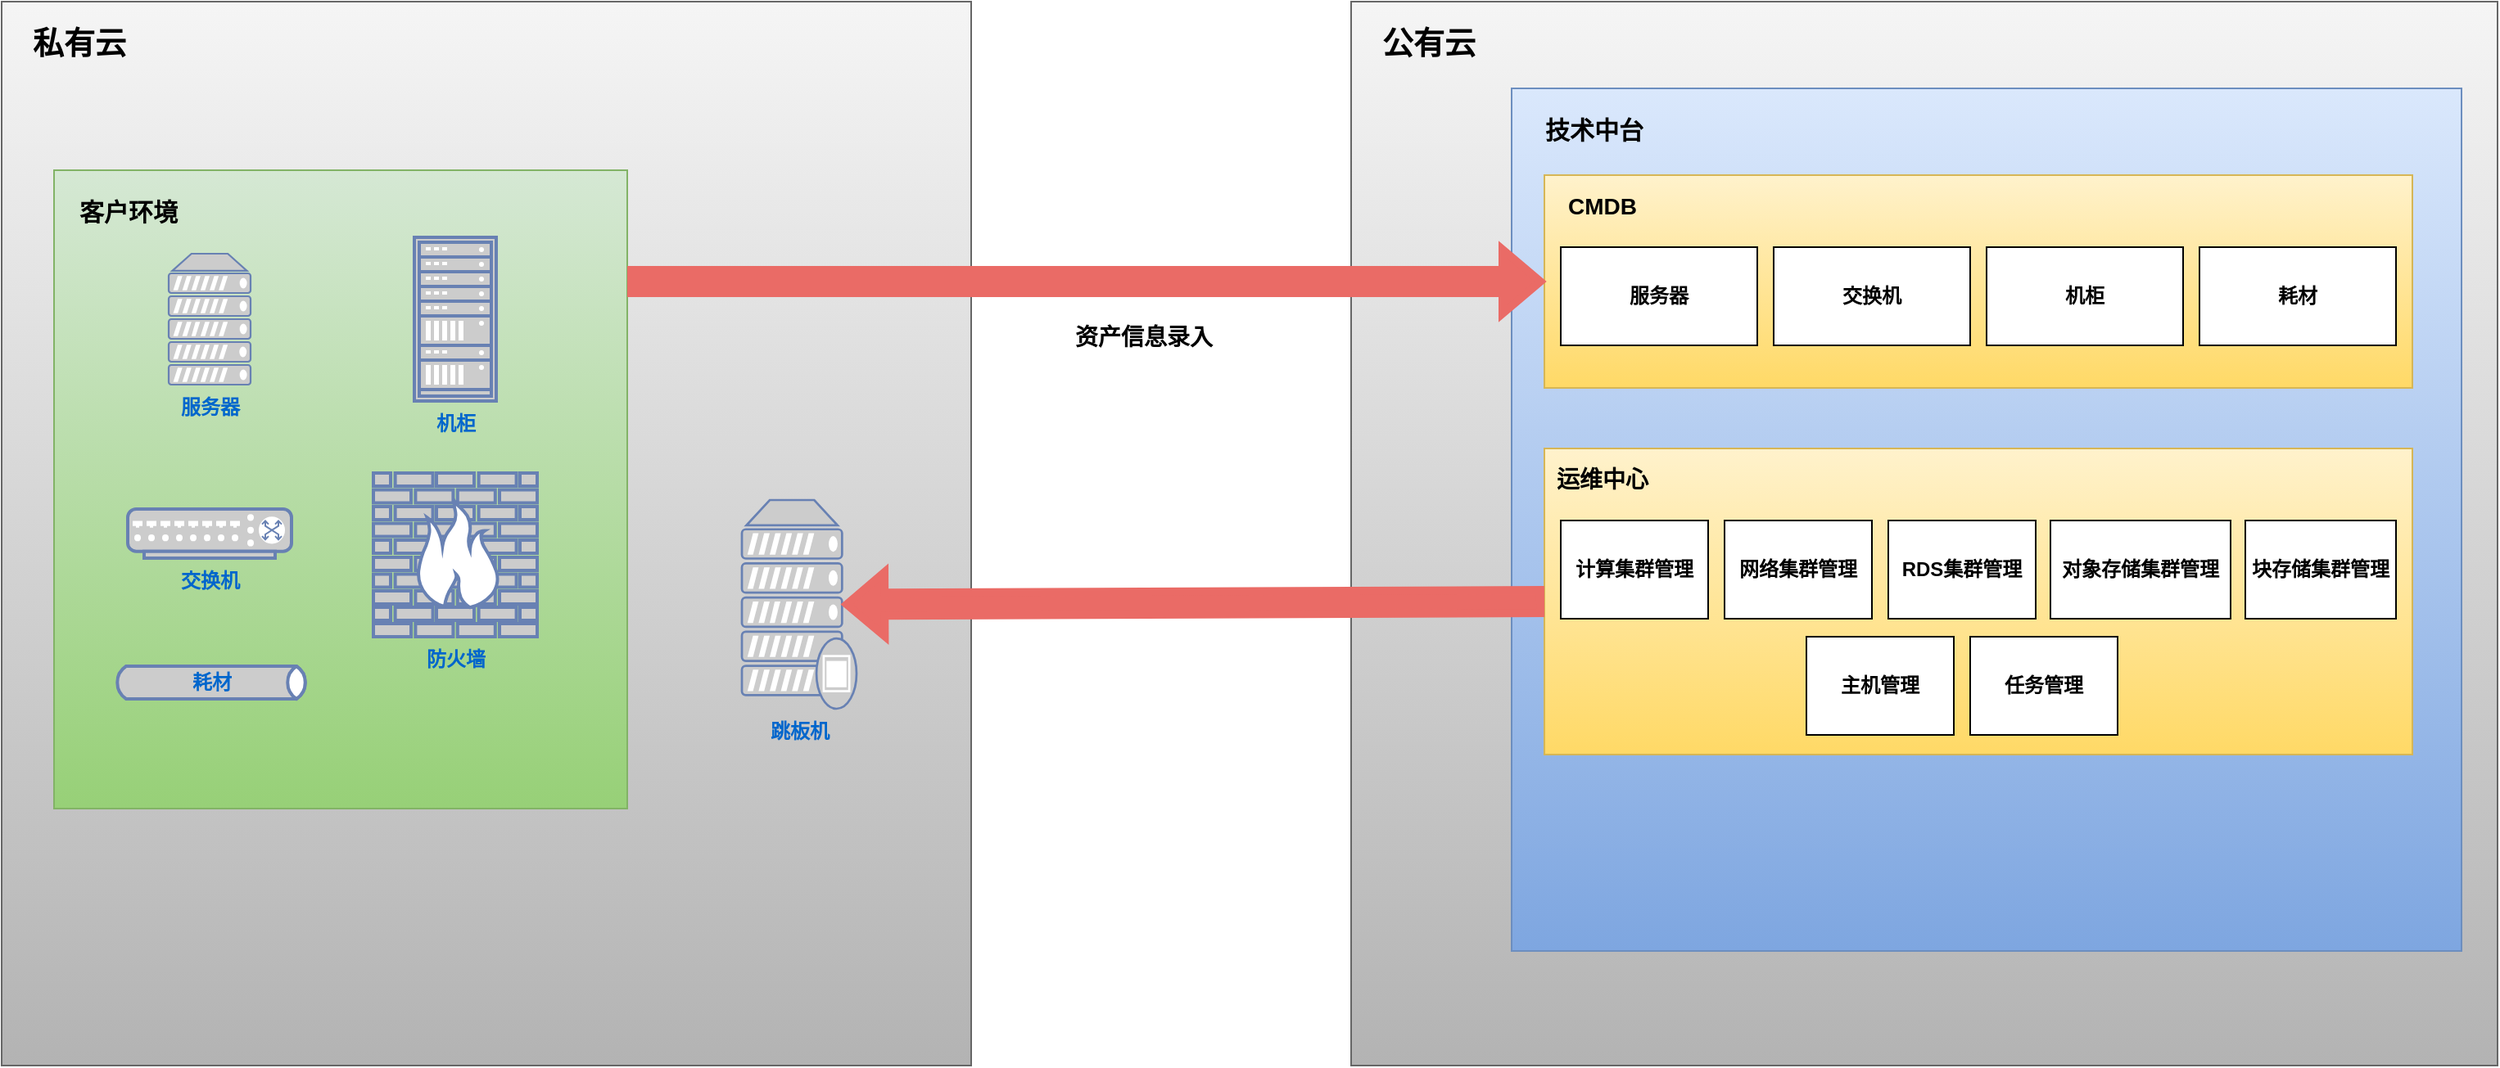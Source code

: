 <mxfile version="24.7.6">
  <diagram name="第 1 页" id="tZWTM6MMYOXU5_3-boHc">
    <mxGraphModel dx="2261" dy="835" grid="1" gridSize="10" guides="1" tooltips="1" connect="1" arrows="1" fold="1" page="1" pageScale="1" pageWidth="827" pageHeight="1169" math="0" shadow="0">
      <root>
        <mxCell id="0" />
        <mxCell id="1" parent="0" />
        <mxCell id="e2eBXviYndKqO75Ok7_J-49" value="" style="rounded=0;whiteSpace=wrap;html=1;fillColor=#f5f5f5;strokeColor=#666666;gradientColor=#b3b3b3;" vertex="1" parent="1">
          <mxGeometry x="-292" y="30" width="592" height="650" as="geometry" />
        </mxCell>
        <mxCell id="e2eBXviYndKqO75Ok7_J-50" value="&lt;font size=&quot;1&quot; style=&quot;&quot;&gt;&lt;b style=&quot;font-size: 19px;&quot;&gt;私有云&lt;/b&gt;&lt;/font&gt;" style="text;html=1;align=center;verticalAlign=middle;resizable=0;points=[];autosize=1;strokeColor=none;fillColor=none;" vertex="1" parent="1">
          <mxGeometry x="-285" y="36" width="80" height="40" as="geometry" />
        </mxCell>
        <mxCell id="e2eBXviYndKqO75Ok7_J-45" value="" style="rounded=0;whiteSpace=wrap;html=1;fillColor=#f5f5f5;strokeColor=#666666;gradientColor=#b3b3b3;" vertex="1" parent="1">
          <mxGeometry x="532" y="30" width="700" height="650" as="geometry" />
        </mxCell>
        <mxCell id="e2eBXviYndKqO75Ok7_J-35" value="" style="rounded=0;whiteSpace=wrap;html=1;fillColor=#d5e8d4;strokeColor=#82b366;gradientColor=#97d077;" vertex="1" parent="1">
          <mxGeometry x="-260" y="133" width="350" height="390" as="geometry" />
        </mxCell>
        <mxCell id="e2eBXviYndKqO75Ok7_J-10" value="&lt;b&gt;服务器&lt;/b&gt;" style="fontColor=#0066CC;verticalAlign=top;verticalLabelPosition=bottom;labelPosition=center;align=center;html=1;outlineConnect=0;fillColor=#CCCCCC;strokeColor=#6881B3;gradientColor=none;gradientDirection=north;strokeWidth=2;shape=mxgraph.networks.server;" vertex="1" parent="1">
          <mxGeometry x="-190" y="184" width="50" height="80" as="geometry" />
        </mxCell>
        <mxCell id="e2eBXviYndKqO75Ok7_J-12" value="&lt;b&gt;交换机&lt;/b&gt;" style="fontColor=#0066CC;verticalAlign=top;verticalLabelPosition=bottom;labelPosition=center;align=center;html=1;outlineConnect=0;fillColor=#CCCCCC;strokeColor=#6881B3;gradientColor=none;gradientDirection=north;strokeWidth=2;shape=mxgraph.networks.switch;" vertex="1" parent="1">
          <mxGeometry x="-215" y="340" width="100" height="30" as="geometry" />
        </mxCell>
        <mxCell id="e2eBXviYndKqO75Ok7_J-13" value="&lt;b&gt;机柜&lt;/b&gt;" style="fontColor=#0066CC;verticalAlign=top;verticalLabelPosition=bottom;labelPosition=center;align=center;html=1;outlineConnect=0;fillColor=#CCCCCC;strokeColor=#6881B3;gradientColor=none;gradientDirection=north;strokeWidth=2;shape=mxgraph.networks.rack;" vertex="1" parent="1">
          <mxGeometry x="-40" y="174" width="50" height="100" as="geometry" />
        </mxCell>
        <mxCell id="e2eBXviYndKqO75Ok7_J-14" value="&lt;b&gt;防火墙&lt;/b&gt;" style="fontColor=#0066CC;verticalAlign=top;verticalLabelPosition=bottom;labelPosition=center;align=center;html=1;outlineConnect=0;fillColor=#CCCCCC;strokeColor=#6881B3;gradientColor=none;gradientDirection=north;strokeWidth=2;shape=mxgraph.networks.firewall;" vertex="1" parent="1">
          <mxGeometry x="-65" y="318" width="100" height="100" as="geometry" />
        </mxCell>
        <mxCell id="e2eBXviYndKqO75Ok7_J-34" value="&lt;b&gt;&lt;font color=&quot;#0066cc&quot;&gt;耗材&lt;/font&gt;&lt;/b&gt;" style="html=1;outlineConnect=0;fillColor=#CCCCCC;strokeColor=#6881B3;gradientColor=none;gradientDirection=north;strokeWidth=2;shape=mxgraph.networks.bus;gradientColor=none;gradientDirection=north;fontColor=#ffffff;perimeter=backbonePerimeter;backboneSize=20;" vertex="1" parent="1">
          <mxGeometry x="-224" y="441" width="120" height="10" as="geometry" />
        </mxCell>
        <mxCell id="e2eBXviYndKqO75Ok7_J-36" value="" style="rounded=0;whiteSpace=wrap;html=1;fillColor=#dae8fc;strokeColor=#6c8ebf;gradientColor=#7ea6e0;" vertex="1" parent="1">
          <mxGeometry x="630" y="83" width="580" height="527" as="geometry" />
        </mxCell>
        <mxCell id="e2eBXviYndKqO75Ok7_J-37" value="" style="rounded=0;whiteSpace=wrap;html=1;fillColor=#fff2cc;gradientColor=#ffd966;strokeColor=#d6b656;" vertex="1" parent="1">
          <mxGeometry x="650" y="136" width="530" height="130" as="geometry" />
        </mxCell>
        <mxCell id="e2eBXviYndKqO75Ok7_J-38" value="&lt;b&gt;服务器&lt;/b&gt;" style="rounded=0;whiteSpace=wrap;html=1;" vertex="1" parent="1">
          <mxGeometry x="660" y="180" width="120" height="60" as="geometry" />
        </mxCell>
        <mxCell id="e2eBXviYndKqO75Ok7_J-39" value="&lt;b&gt;交换机&lt;/b&gt;" style="rounded=0;whiteSpace=wrap;html=1;" vertex="1" parent="1">
          <mxGeometry x="790" y="180" width="120" height="60" as="geometry" />
        </mxCell>
        <mxCell id="e2eBXviYndKqO75Ok7_J-40" value="&lt;b&gt;机柜&lt;/b&gt;" style="rounded=0;whiteSpace=wrap;html=1;" vertex="1" parent="1">
          <mxGeometry x="920" y="180" width="120" height="60" as="geometry" />
        </mxCell>
        <mxCell id="e2eBXviYndKqO75Ok7_J-41" value="&lt;b&gt;耗材&lt;/b&gt;" style="rounded=0;whiteSpace=wrap;html=1;" vertex="1" parent="1">
          <mxGeometry x="1050" y="180" width="120" height="60" as="geometry" />
        </mxCell>
        <mxCell id="e2eBXviYndKqO75Ok7_J-42" value="&lt;b&gt;&lt;font style=&quot;font-size: 14px;&quot;&gt;CMDB&lt;/font&gt;&lt;/b&gt;" style="text;html=1;align=center;verticalAlign=middle;resizable=0;points=[];autosize=1;strokeColor=none;fillColor=none;" vertex="1" parent="1">
          <mxGeometry x="650" y="140" width="70" height="30" as="geometry" />
        </mxCell>
        <mxCell id="e2eBXviYndKqO75Ok7_J-43" value="&lt;font style=&quot;font-size: 15px;&quot;&gt;&lt;b&gt;技术中台&lt;/b&gt;&lt;/font&gt;" style="text;html=1;align=center;verticalAlign=middle;resizable=0;points=[];autosize=1;strokeColor=none;fillColor=none;" vertex="1" parent="1">
          <mxGeometry x="640" y="93" width="80" height="30" as="geometry" />
        </mxCell>
        <mxCell id="e2eBXviYndKqO75Ok7_J-44" value="&lt;b&gt;&lt;font style=&quot;font-size: 15px;&quot;&gt;客户环境&lt;/font&gt;&lt;/b&gt;" style="text;html=1;align=center;verticalAlign=middle;resizable=0;points=[];autosize=1;strokeColor=none;fillColor=none;" vertex="1" parent="1">
          <mxGeometry x="-255" y="143" width="80" height="30" as="geometry" />
        </mxCell>
        <mxCell id="e2eBXviYndKqO75Ok7_J-46" value="&lt;font size=&quot;1&quot; style=&quot;&quot;&gt;&lt;b style=&quot;font-size: 19px;&quot;&gt;公有云&lt;/b&gt;&lt;/font&gt;" style="text;html=1;align=center;verticalAlign=middle;resizable=0;points=[];autosize=1;strokeColor=none;fillColor=none;" vertex="1" parent="1">
          <mxGeometry x="539" y="36" width="80" height="40" as="geometry" />
        </mxCell>
        <mxCell id="e2eBXviYndKqO75Ok7_J-54" value="&lt;b&gt;跳板机&lt;/b&gt;" style="fontColor=#0066CC;verticalAlign=top;verticalLabelPosition=bottom;labelPosition=center;align=center;html=1;outlineConnect=0;fillColor=#CCCCCC;strokeColor=#6881B3;gradientColor=none;gradientDirection=north;strokeWidth=2;shape=mxgraph.networks.proxy_server;" vertex="1" parent="1">
          <mxGeometry x="160" y="334.5" width="70" height="127.5" as="geometry" />
        </mxCell>
        <mxCell id="e2eBXviYndKqO75Ok7_J-55" value="" style="rounded=0;whiteSpace=wrap;html=1;fillColor=#fff2cc;gradientColor=#ffd966;strokeColor=#d6b656;" vertex="1" parent="1">
          <mxGeometry x="650" y="303" width="530" height="187" as="geometry" />
        </mxCell>
        <mxCell id="e2eBXviYndKqO75Ok7_J-56" value="&lt;b&gt;计算集群管理&lt;/b&gt;" style="rounded=0;whiteSpace=wrap;html=1;" vertex="1" parent="1">
          <mxGeometry x="660" y="347" width="90" height="60" as="geometry" />
        </mxCell>
        <mxCell id="e2eBXviYndKqO75Ok7_J-57" value="&lt;b&gt;网络集群管理&lt;/b&gt;" style="rounded=0;whiteSpace=wrap;html=1;" vertex="1" parent="1">
          <mxGeometry x="760" y="347" width="90" height="60" as="geometry" />
        </mxCell>
        <mxCell id="e2eBXviYndKqO75Ok7_J-58" value="&lt;b&gt;RDS集群管理&lt;/b&gt;" style="rounded=0;whiteSpace=wrap;html=1;" vertex="1" parent="1">
          <mxGeometry x="860" y="347" width="90" height="60" as="geometry" />
        </mxCell>
        <mxCell id="e2eBXviYndKqO75Ok7_J-59" value="&lt;b&gt;对象存储集群管理&lt;/b&gt;" style="rounded=0;whiteSpace=wrap;html=1;" vertex="1" parent="1">
          <mxGeometry x="959" y="347" width="110" height="60" as="geometry" />
        </mxCell>
        <mxCell id="e2eBXviYndKqO75Ok7_J-60" value="&lt;b&gt;&lt;font style=&quot;font-size: 14px;&quot;&gt;运维中心&lt;/font&gt;&lt;/b&gt;" style="text;html=1;align=center;verticalAlign=middle;resizable=0;points=[];autosize=1;strokeColor=none;fillColor=none;" vertex="1" parent="1">
          <mxGeometry x="645" y="307" width="80" height="30" as="geometry" />
        </mxCell>
        <mxCell id="e2eBXviYndKqO75Ok7_J-61" value="&lt;b&gt;块存储集群管理&lt;/b&gt;" style="rounded=0;whiteSpace=wrap;html=1;" vertex="1" parent="1">
          <mxGeometry x="1078" y="347" width="92" height="60" as="geometry" />
        </mxCell>
        <mxCell id="e2eBXviYndKqO75Ok7_J-62" value="&lt;b&gt;主机管理&lt;/b&gt;" style="rounded=0;whiteSpace=wrap;html=1;" vertex="1" parent="1">
          <mxGeometry x="810" y="418" width="90" height="60" as="geometry" />
        </mxCell>
        <mxCell id="e2eBXviYndKqO75Ok7_J-63" value="&lt;b&gt;任务管理&lt;/b&gt;" style="rounded=0;whiteSpace=wrap;html=1;" vertex="1" parent="1">
          <mxGeometry x="910" y="418" width="90" height="60" as="geometry" />
        </mxCell>
        <mxCell id="e2eBXviYndKqO75Ok7_J-66" value="" style="shape=flexArrow;endArrow=classic;html=1;rounded=0;entryX=0;entryY=0.5;entryDx=0;entryDy=0;fillColor=#EA6B66;gradientColor=none;strokeColor=#EA6B66;strokeWidth=5;" edge="1" parent="1" target="e2eBXviYndKqO75Ok7_J-37">
          <mxGeometry width="50" height="50" relative="1" as="geometry">
            <mxPoint x="90" y="201" as="sourcePoint" />
            <mxPoint x="350" y="260" as="targetPoint" />
          </mxGeometry>
        </mxCell>
        <mxCell id="e2eBXviYndKqO75Ok7_J-70" value="&lt;b style=&quot;&quot;&gt;&lt;font style=&quot;font-size: 14px;&quot;&gt;资产信息录入&lt;/font&gt;&lt;/b&gt;" style="text;html=1;align=center;verticalAlign=middle;resizable=0;points=[];autosize=1;strokeColor=none;fillColor=none;" vertex="1" parent="1">
          <mxGeometry x="350" y="220" width="110" height="30" as="geometry" />
        </mxCell>
        <mxCell id="e2eBXviYndKqO75Ok7_J-72" value="" style="shape=flexArrow;endArrow=classic;html=1;rounded=0;entryX=0.88;entryY=0.5;entryDx=0;entryDy=0;fillColor=#EA6B66;gradientColor=none;strokeColor=#EA6B66;strokeWidth=5;exitX=0;exitY=0.5;exitDx=0;exitDy=0;entryPerimeter=0;" edge="1" parent="1" source="e2eBXviYndKqO75Ok7_J-55" target="e2eBXviYndKqO75Ok7_J-54">
          <mxGeometry width="50" height="50" relative="1" as="geometry">
            <mxPoint x="100" y="253" as="sourcePoint" />
            <mxPoint x="660" y="253" as="targetPoint" />
          </mxGeometry>
        </mxCell>
      </root>
    </mxGraphModel>
  </diagram>
</mxfile>
